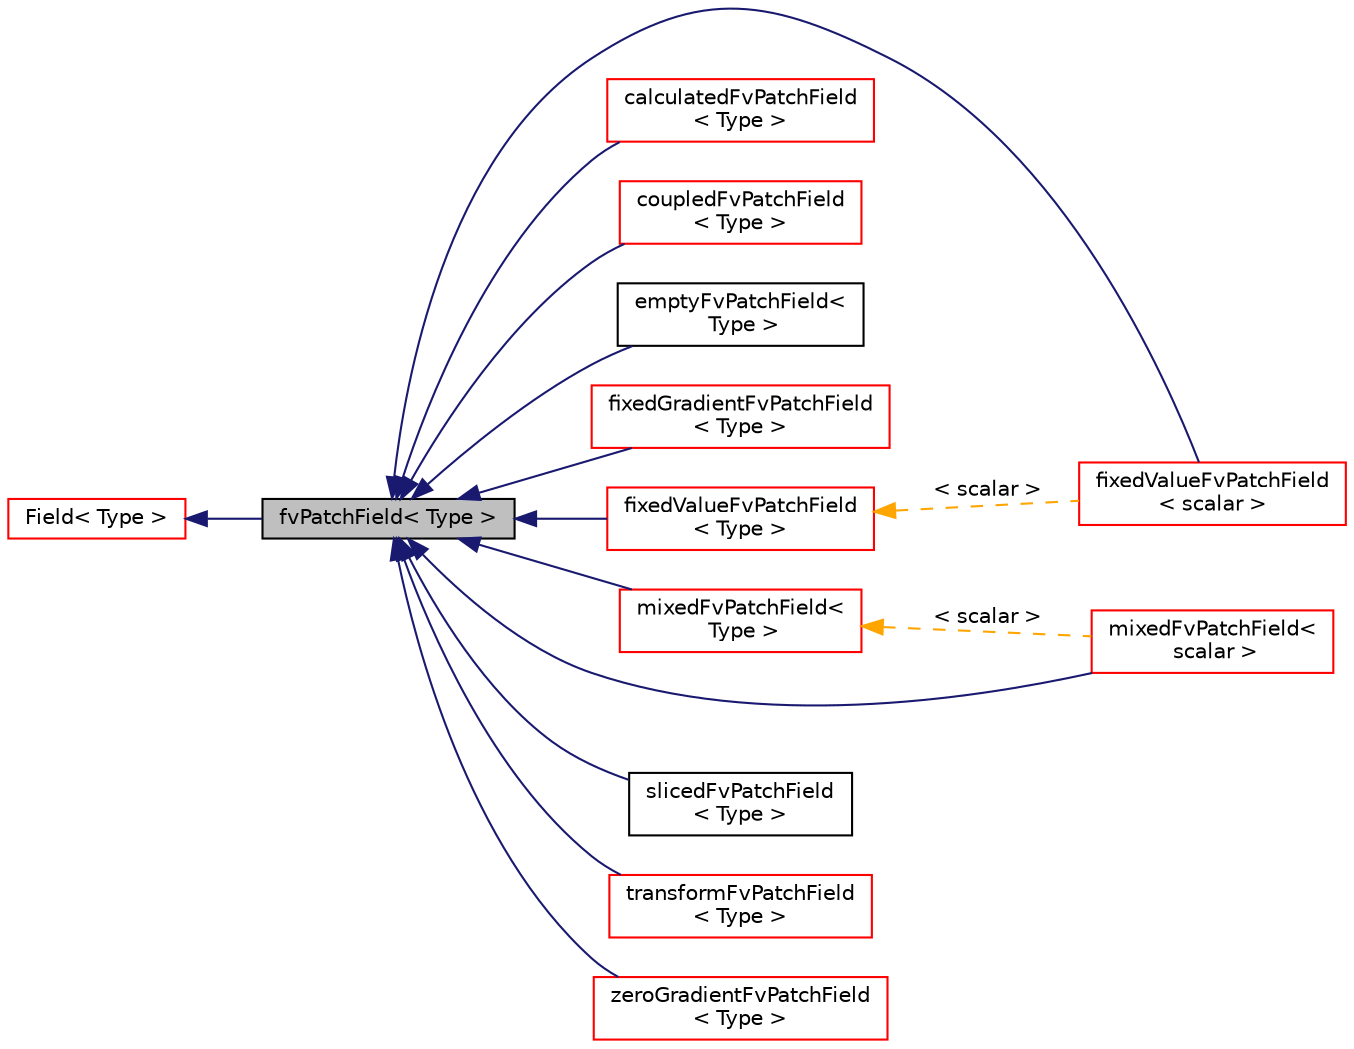 digraph "fvPatchField&lt; Type &gt;"
{
  bgcolor="transparent";
  edge [fontname="Helvetica",fontsize="10",labelfontname="Helvetica",labelfontsize="10"];
  node [fontname="Helvetica",fontsize="10",shape=record];
  rankdir="LR";
  Node1 [label="fvPatchField\< Type \>",height=0.2,width=0.4,color="black", fillcolor="grey75", style="filled" fontcolor="black"];
  Node2 -> Node1 [dir="back",color="midnightblue",fontsize="10",style="solid",fontname="Helvetica"];
  Node2 [label="Field\< Type \>",height=0.2,width=0.4,color="red",URL="$classFoam_1_1Field.html",tooltip="Generic templated field type. "];
  Node1 -> Node3 [dir="back",color="midnightblue",fontsize="10",style="solid",fontname="Helvetica"];
  Node3 [label="fixedValueFvPatchField\l\< scalar \>",height=0.2,width=0.4,color="red",URL="$classFoam_1_1fixedValueFvPatchField.html"];
  Node1 -> Node4 [dir="back",color="midnightblue",fontsize="10",style="solid",fontname="Helvetica"];
  Node4 [label="calculatedFvPatchField\l\< Type \>",height=0.2,width=0.4,color="red",URL="$classFoam_1_1calculatedFvPatchField.html",tooltip="This boundary condition is not designed to be evaluated; it is assmued that the value is assigned via..."];
  Node1 -> Node5 [dir="back",color="midnightblue",fontsize="10",style="solid",fontname="Helvetica"];
  Node5 [label="coupledFvPatchField\l\< Type \>",height=0.2,width=0.4,color="red",URL="$classFoam_1_1coupledFvPatchField.html",tooltip="Abstract base class for coupled patches. "];
  Node1 -> Node6 [dir="back",color="midnightblue",fontsize="10",style="solid",fontname="Helvetica"];
  Node6 [label="emptyFvPatchField\<\l Type \>",height=0.2,width=0.4,color="black",URL="$classFoam_1_1emptyFvPatchField.html",tooltip="This boundary condition provides an &#39;empty&#39; condition for reduced dimensions cases, i.e. 1- and 2-D geometries. Apply this condition to patches whose normal is aligned to geometric directions that do not constitue solution directions. "];
  Node1 -> Node7 [dir="back",color="midnightblue",fontsize="10",style="solid",fontname="Helvetica"];
  Node7 [label="fixedGradientFvPatchField\l\< Type \>",height=0.2,width=0.4,color="red",URL="$classFoam_1_1fixedGradientFvPatchField.html",tooltip="This boundary condition supplies a fixed gradient condition, such that the patch values are calculate..."];
  Node1 -> Node8 [dir="back",color="midnightblue",fontsize="10",style="solid",fontname="Helvetica"];
  Node8 [label="fixedValueFvPatchField\l\< Type \>",height=0.2,width=0.4,color="red",URL="$classFoam_1_1fixedValueFvPatchField.html",tooltip="This boundary condition supplies a fixed value constraint, and is the base class for a number of othe..."];
  Node8 -> Node3 [dir="back",color="orange",fontsize="10",style="dashed",label=" \< scalar \>" ,fontname="Helvetica"];
  Node1 -> Node9 [dir="back",color="midnightblue",fontsize="10",style="solid",fontname="Helvetica"];
  Node9 [label="mixedFvPatchField\<\l Type \>",height=0.2,width=0.4,color="red",URL="$classFoam_1_1mixedFvPatchField.html",tooltip="This boundary condition provides a base class for &#39;mixed&#39; type boundary conditions, i.e. conditions that mix fixed value and patch-normal gradient conditions. "];
  Node9 -> Node10 [dir="back",color="orange",fontsize="10",style="dashed",label=" \< scalar \>" ,fontname="Helvetica"];
  Node10 [label="mixedFvPatchField\<\l scalar \>",height=0.2,width=0.4,color="red",URL="$classFoam_1_1mixedFvPatchField.html"];
  Node1 -> Node11 [dir="back",color="midnightblue",fontsize="10",style="solid",fontname="Helvetica"];
  Node11 [label="slicedFvPatchField\l\< Type \>",height=0.2,width=0.4,color="black",URL="$classFoam_1_1slicedFvPatchField.html",tooltip="Specialization of fvPatchField which creates the underlying fvPatchField as a slice of the given comp..."];
  Node1 -> Node12 [dir="back",color="midnightblue",fontsize="10",style="solid",fontname="Helvetica"];
  Node12 [label="transformFvPatchField\l\< Type \>",height=0.2,width=0.4,color="red",URL="$classFoam_1_1transformFvPatchField.html",tooltip="Foam::transformFvPatchField. "];
  Node1 -> Node13 [dir="back",color="midnightblue",fontsize="10",style="solid",fontname="Helvetica"];
  Node13 [label="zeroGradientFvPatchField\l\< Type \>",height=0.2,width=0.4,color="red",URL="$classFoam_1_1zeroGradientFvPatchField.html",tooltip="This boundary condition applies a zero-gradient condition from the patch internal field onto the patc..."];
  Node1 -> Node10 [dir="back",color="midnightblue",fontsize="10",style="solid",fontname="Helvetica"];
}
